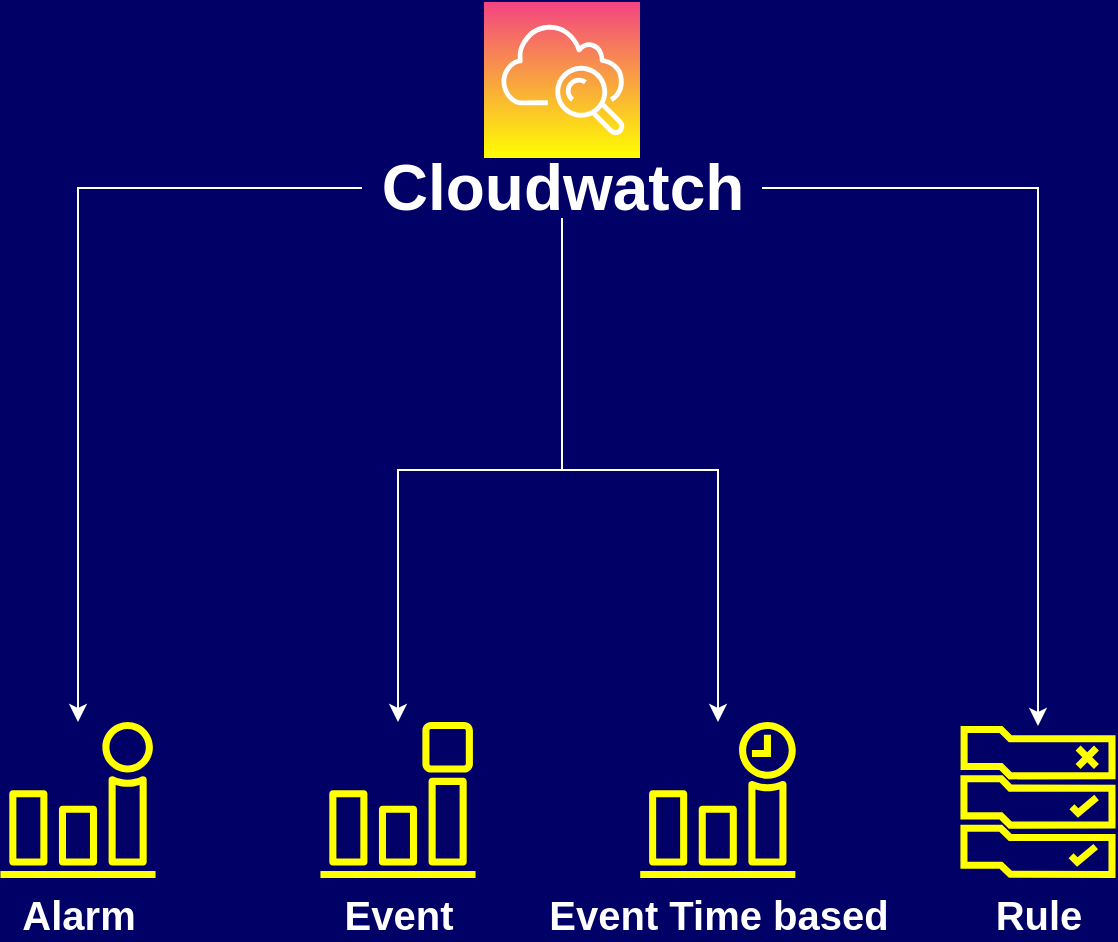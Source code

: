 <mxfile version="13.6.2" type="device"><diagram id="FrYrWF2Lpt6-EFptZyu6" name="Page-1"><mxGraphModel dx="854" dy="496" grid="1" gridSize="10" guides="1" tooltips="1" connect="1" arrows="1" fold="1" page="1" pageScale="1" pageWidth="1169" pageHeight="827" background="#000066" math="0" shadow="0"><root><mxCell id="0"/><mxCell id="1" parent="0"/><mxCell id="2etoW_BR6tUjoIul1fjB-2" value="" style="outlineConnect=0;fontColor=#232F3E;gradientColor=#F34482;gradientDirection=north;strokeColor=#ffffff;dashed=0;verticalLabelPosition=bottom;verticalAlign=top;align=center;html=1;fontSize=12;fontStyle=0;aspect=fixed;shape=mxgraph.aws4.resourceIcon;resIcon=mxgraph.aws4.cloudwatch;fillColor=#FFFF00;" vertex="1" parent="1"><mxGeometry x="402" y="80" width="78" height="78" as="geometry"/></mxCell><mxCell id="2etoW_BR6tUjoIul1fjB-8" style="edgeStyle=orthogonalEdgeStyle;rounded=0;orthogonalLoop=1;jettySize=auto;html=1;strokeColor=#FFFFFF;" edge="1" parent="1" source="2etoW_BR6tUjoIul1fjB-3" target="2etoW_BR6tUjoIul1fjB-4"><mxGeometry relative="1" as="geometry"/></mxCell><mxCell id="2etoW_BR6tUjoIul1fjB-9" style="edgeStyle=orthogonalEdgeStyle;rounded=0;orthogonalLoop=1;jettySize=auto;html=1;strokeColor=#FFFFFF;" edge="1" parent="1" source="2etoW_BR6tUjoIul1fjB-3" target="2etoW_BR6tUjoIul1fjB-5"><mxGeometry relative="1" as="geometry"/></mxCell><mxCell id="2etoW_BR6tUjoIul1fjB-10" style="edgeStyle=orthogonalEdgeStyle;rounded=0;orthogonalLoop=1;jettySize=auto;html=1;strokeColor=#FFFFFF;" edge="1" parent="1" source="2etoW_BR6tUjoIul1fjB-3" target="2etoW_BR6tUjoIul1fjB-6"><mxGeometry relative="1" as="geometry"/></mxCell><mxCell id="2etoW_BR6tUjoIul1fjB-11" style="edgeStyle=orthogonalEdgeStyle;rounded=0;orthogonalLoop=1;jettySize=auto;html=1;strokeColor=#FFFFFF;" edge="1" parent="1" source="2etoW_BR6tUjoIul1fjB-3" target="2etoW_BR6tUjoIul1fjB-7"><mxGeometry relative="1" as="geometry"/></mxCell><mxCell id="2etoW_BR6tUjoIul1fjB-3" value="&lt;font color=&quot;#ffffff&quot; size=&quot;1&quot;&gt;&lt;b style=&quot;font-size: 32px&quot;&gt;Cloudwatch&lt;/b&gt;&lt;/font&gt;" style="text;html=1;resizable=0;autosize=1;align=center;verticalAlign=middle;points=[];fillColor=none;strokeColor=none;rounded=0;" vertex="1" parent="1"><mxGeometry x="341" y="158" width="200" height="30" as="geometry"/></mxCell><mxCell id="2etoW_BR6tUjoIul1fjB-4" value="&lt;font color=&quot;#ffffff&quot; size=&quot;1&quot;&gt;&lt;b style=&quot;font-size: 20px&quot;&gt;Alarm&lt;/b&gt;&lt;/font&gt;" style="outlineConnect=0;fontColor=#232F3E;gradientColor=none;strokeColor=none;dashed=0;verticalLabelPosition=bottom;verticalAlign=top;align=center;html=1;fontSize=12;fontStyle=0;aspect=fixed;pointerEvents=1;shape=mxgraph.aws4.alarm;fillColor=#FFFF00;" vertex="1" parent="1"><mxGeometry x="160" y="440" width="78" height="78" as="geometry"/></mxCell><mxCell id="2etoW_BR6tUjoIul1fjB-5" value="&lt;font style=&quot;font-size: 20px&quot; color=&quot;#ffffff&quot;&gt;&lt;b&gt;Event&lt;/b&gt;&lt;/font&gt;" style="outlineConnect=0;fontColor=#232F3E;gradientColor=none;strokeColor=none;dashed=0;verticalLabelPosition=bottom;verticalAlign=top;align=center;html=1;fontSize=12;fontStyle=0;aspect=fixed;pointerEvents=1;shape=mxgraph.aws4.event_event_based;fillColor=#FFFF00;" vertex="1" parent="1"><mxGeometry x="320" y="440" width="78" height="78" as="geometry"/></mxCell><mxCell id="2etoW_BR6tUjoIul1fjB-6" value="&lt;b&gt;&lt;font style=&quot;font-size: 20px&quot; color=&quot;#ffffff&quot;&gt;Event Time based&lt;/font&gt;&lt;/b&gt;" style="outlineConnect=0;fontColor=#232F3E;gradientColor=none;strokeColor=none;dashed=0;verticalLabelPosition=bottom;verticalAlign=top;align=center;html=1;fontSize=12;fontStyle=0;aspect=fixed;pointerEvents=1;shape=mxgraph.aws4.event_time_based;fillColor=#FFFF00;" vertex="1" parent="1"><mxGeometry x="480" y="440" width="78" height="78" as="geometry"/></mxCell><mxCell id="2etoW_BR6tUjoIul1fjB-7" value="&lt;b&gt;&lt;font style=&quot;font-size: 20px&quot; color=&quot;#ffffff&quot;&gt;Rule&lt;/font&gt;&lt;/b&gt;" style="outlineConnect=0;fontColor=#232F3E;gradientColor=none;strokeColor=none;dashed=0;verticalLabelPosition=bottom;verticalAlign=top;align=center;html=1;fontSize=12;fontStyle=0;aspect=fixed;pointerEvents=1;shape=mxgraph.aws4.rule_2;fillColor=#FFFF00;" vertex="1" parent="1"><mxGeometry x="640" y="442" width="78" height="76" as="geometry"/></mxCell></root></mxGraphModel></diagram></mxfile>